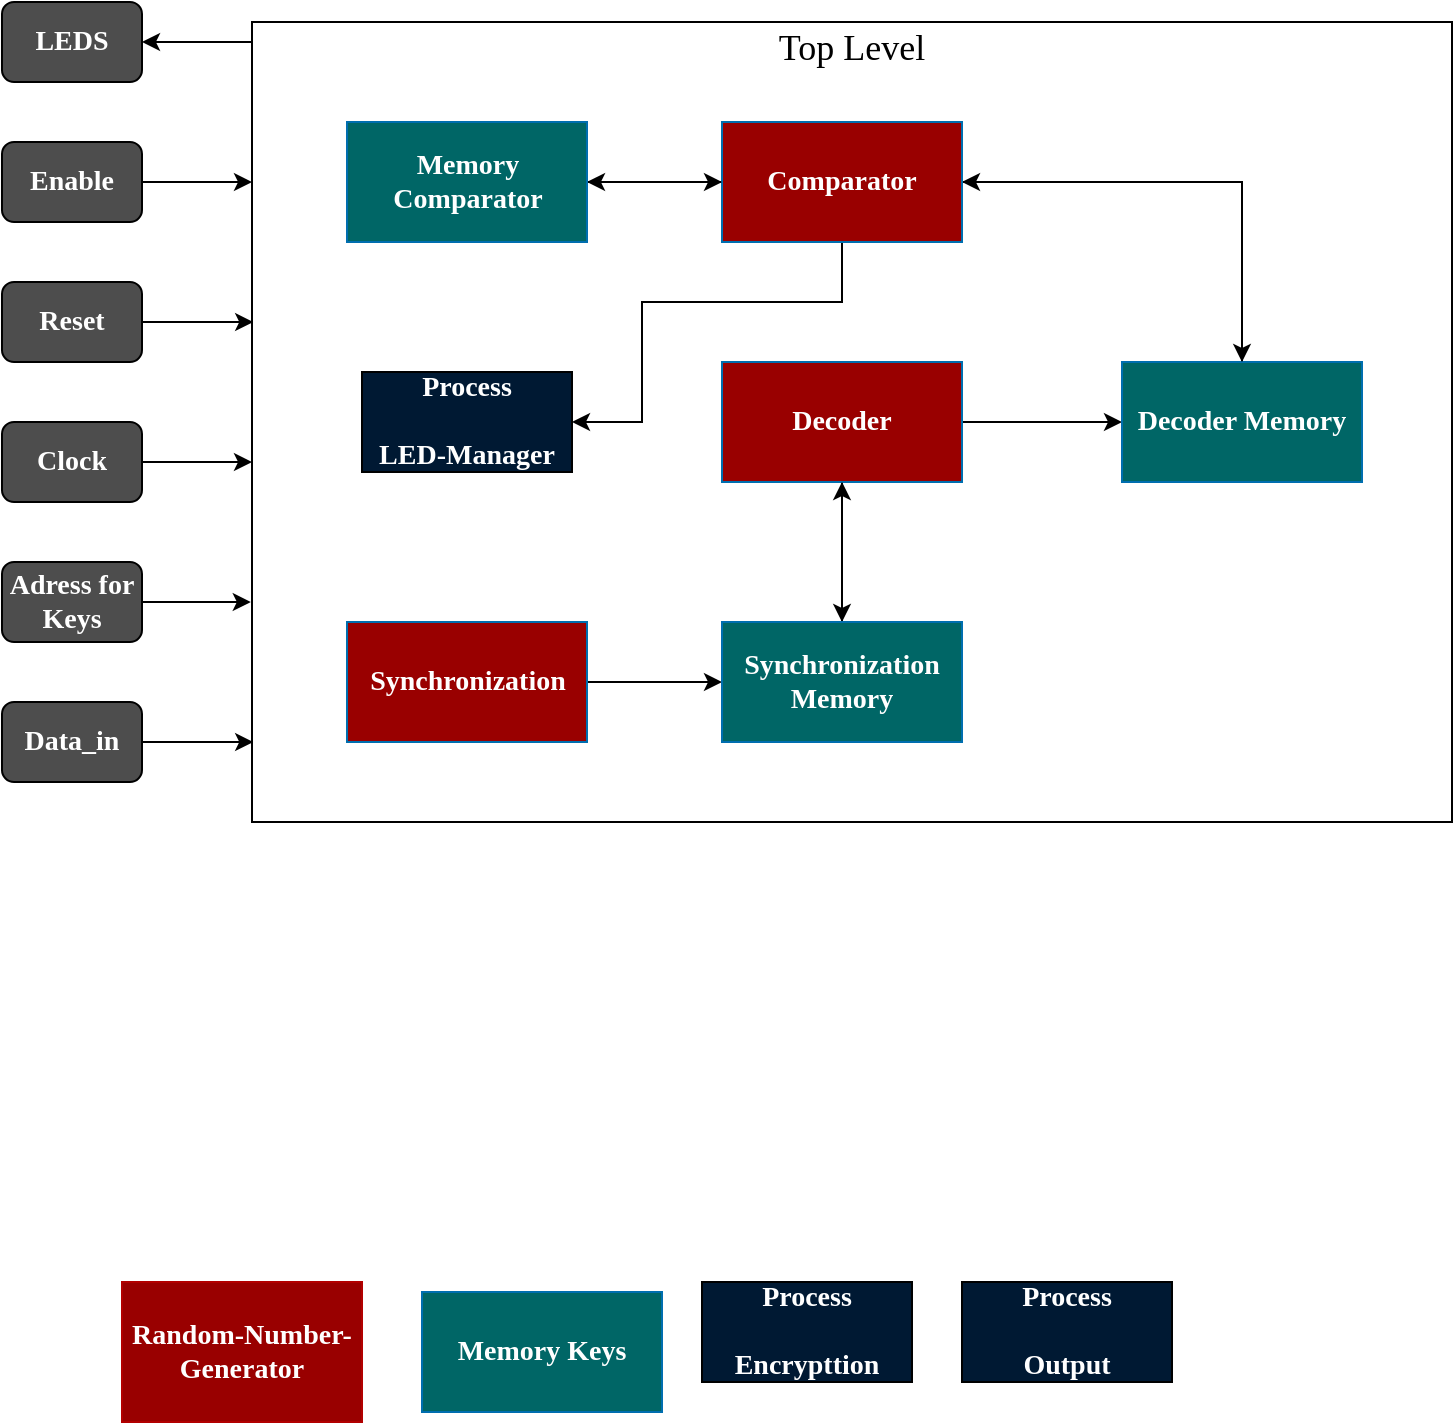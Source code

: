 <mxfile version="14.6.12" type="device"><diagram id="z2YcbnmGd4LxiWkma1zd" name="Page-1"><mxGraphModel dx="1363" dy="753" grid="1" gridSize="10" guides="1" tooltips="1" connect="1" arrows="1" fold="1" page="1" pageScale="1" pageWidth="827" pageHeight="1169" math="0" shadow="0"><root><mxCell id="0"/><mxCell id="1" parent="0"/><mxCell id="kYlilZv1slkfv3R3LlNx-1" value="&lt;font face=&quot;Times New Roman&quot; style=&quot;font-size: 18px&quot;&gt;Top Level&lt;/font&gt;&lt;br&gt;&lt;br&gt;&lt;br&gt;&lt;br&gt;&lt;br&gt;&lt;br&gt;&lt;br&gt;&lt;br&gt;&lt;br&gt;&lt;br&gt;&lt;br&gt;&lt;br&gt;&lt;br&gt;&lt;br&gt;&lt;br&gt;&lt;br&gt;&lt;br&gt;&lt;br&gt;&lt;br&gt;&lt;br&gt;&lt;br&gt;&lt;br&gt;&lt;br&gt;&lt;br&gt;&lt;br&gt;&lt;br&gt;&lt;br&gt;" style="rounded=0;whiteSpace=wrap;html=1;" vertex="1" parent="1"><mxGeometry x="195" y="70" width="600" height="400" as="geometry"/></mxCell><mxCell id="kYlilZv1slkfv3R3LlNx-35" style="edgeStyle=orthogonalEdgeStyle;rounded=0;orthogonalLoop=1;jettySize=auto;html=1;entryX=0;entryY=0.5;entryDx=0;entryDy=0;" edge="1" parent="1" source="kYlilZv1slkfv3R3LlNx-3" target="kYlilZv1slkfv3R3LlNx-31"><mxGeometry relative="1" as="geometry"/></mxCell><mxCell id="kYlilZv1slkfv3R3LlNx-3" value="&lt;font face=&quot;Times New Roman&quot; style=&quot;font-size: 14px&quot;&gt;&lt;b&gt;Synchronization&lt;/b&gt;&lt;/font&gt;" style="rounded=0;whiteSpace=wrap;html=1;strokeColor=#006EAF;fontColor=#ffffff;fillColor=#990000;" vertex="1" parent="1"><mxGeometry x="242.5" y="370" width="120" height="60" as="geometry"/></mxCell><mxCell id="kYlilZv1slkfv3R3LlNx-36" style="edgeStyle=orthogonalEdgeStyle;rounded=0;orthogonalLoop=1;jettySize=auto;html=1;" edge="1" parent="1" source="kYlilZv1slkfv3R3LlNx-5" target="kYlilZv1slkfv3R3LlNx-31"><mxGeometry relative="1" as="geometry"/></mxCell><mxCell id="kYlilZv1slkfv3R3LlNx-38" style="edgeStyle=orthogonalEdgeStyle;rounded=0;orthogonalLoop=1;jettySize=auto;html=1;entryX=0;entryY=0.5;entryDx=0;entryDy=0;" edge="1" parent="1" source="kYlilZv1slkfv3R3LlNx-5" target="kYlilZv1slkfv3R3LlNx-32"><mxGeometry relative="1" as="geometry"/></mxCell><mxCell id="kYlilZv1slkfv3R3LlNx-5" value="&lt;font face=&quot;Times New Roman&quot; style=&quot;font-size: 14px&quot;&gt;&lt;b&gt;Decoder&lt;/b&gt;&lt;/font&gt;" style="rounded=0;whiteSpace=wrap;html=1;strokeColor=#006EAF;fontColor=#ffffff;fillColor=#990000;" vertex="1" parent="1"><mxGeometry x="430" y="240" width="120" height="60" as="geometry"/></mxCell><mxCell id="kYlilZv1slkfv3R3LlNx-7" value="&lt;font face=&quot;Times New Roman&quot; style=&quot;font-size: 14px&quot;&gt;&lt;b&gt;Memory Keys&lt;/b&gt;&lt;/font&gt;" style="rounded=0;whiteSpace=wrap;html=1;strokeColor=#006EAF;fontColor=#ffffff;fillColor=#006666;" vertex="1" parent="1"><mxGeometry x="280" y="705" width="120" height="60" as="geometry"/></mxCell><mxCell id="kYlilZv1slkfv3R3LlNx-9" value="&lt;font face=&quot;Times New Roman&quot; style=&quot;font-size: 14px&quot;&gt;&lt;b&gt;Random-Number-&lt;br&gt;Generator&lt;/b&gt;&lt;/font&gt;" style="rounded=0;whiteSpace=wrap;html=1;strokeColor=#B20000;fontColor=#ffffff;fillColor=#990000;" vertex="1" parent="1"><mxGeometry x="130" y="700" width="120" height="70" as="geometry"/></mxCell><mxCell id="kYlilZv1slkfv3R3LlNx-11" value="&lt;font face=&quot;Times New Roman&quot; style=&quot;font-size: 14px&quot; color=&quot;#ffffff&quot;&gt;&lt;b&gt;&lt;font&gt;Process&lt;br&gt;&lt;/font&gt;&lt;br&gt;LED-Manager&lt;/b&gt;&lt;/font&gt;" style="rounded=0;whiteSpace=wrap;html=1;fillColor=#001933;" vertex="1" parent="1"><mxGeometry x="250" y="245" width="105" height="50" as="geometry"/></mxCell><mxCell id="kYlilZv1slkfv3R3LlNx-14" value="&lt;font style=&quot;font-size: 14px&quot; face=&quot;Times New Roman&quot; color=&quot;#ffffff&quot;&gt;&lt;b&gt;&lt;font&gt;Process&lt;br&gt;&lt;/font&gt;&lt;br&gt;Encrypttion&lt;/b&gt;&lt;/font&gt;" style="rounded=0;whiteSpace=wrap;html=1;fillColor=#001933;" vertex="1" parent="1"><mxGeometry x="420" y="700" width="105" height="50" as="geometry"/></mxCell><mxCell id="kYlilZv1slkfv3R3LlNx-15" value="&lt;font style=&quot;font-size: 14px&quot; face=&quot;Times New Roman&quot; color=&quot;#ffffff&quot;&gt;&lt;b&gt;&lt;font&gt;Process&lt;br&gt;&lt;/font&gt;&lt;br&gt;Output&lt;/b&gt;&lt;/font&gt;" style="rounded=0;whiteSpace=wrap;html=1;fillColor=#001933;" vertex="1" parent="1"><mxGeometry x="550" y="700" width="105" height="50" as="geometry"/></mxCell><mxCell id="kYlilZv1slkfv3R3LlNx-16" style="edgeStyle=orthogonalEdgeStyle;rounded=0;orthogonalLoop=1;jettySize=auto;html=1;entryX=-0.001;entryY=0.725;entryDx=0;entryDy=0;entryPerimeter=0;" edge="1" parent="1" source="kYlilZv1slkfv3R3LlNx-17" target="kYlilZv1slkfv3R3LlNx-1"><mxGeometry relative="1" as="geometry"><mxPoint x="196" y="359" as="targetPoint"/><Array as="points"/></mxGeometry></mxCell><mxCell id="kYlilZv1slkfv3R3LlNx-17" value="&lt;font color=&quot;#ffffff&quot; face=&quot;Times New Roman&quot; style=&quot;font-size: 14px&quot;&gt;&lt;b&gt;Adress for Keys&lt;/b&gt;&lt;/font&gt;" style="rounded=1;whiteSpace=wrap;html=1;fillColor=#4D4D4D;" vertex="1" parent="1"><mxGeometry x="70" y="340" width="70" height="40" as="geometry"/></mxCell><mxCell id="kYlilZv1slkfv3R3LlNx-18" style="edgeStyle=orthogonalEdgeStyle;rounded=0;orthogonalLoop=1;jettySize=auto;html=1;entryX=0;entryY=0.55;entryDx=0;entryDy=0;entryPerimeter=0;" edge="1" parent="1" source="kYlilZv1slkfv3R3LlNx-19" target="kYlilZv1slkfv3R3LlNx-1"><mxGeometry relative="1" as="geometry"/></mxCell><mxCell id="kYlilZv1slkfv3R3LlNx-19" value="&lt;font color=&quot;#ffffff&quot; face=&quot;Times New Roman&quot; style=&quot;font-size: 14px&quot;&gt;&lt;b&gt;Clock&lt;/b&gt;&lt;/font&gt;" style="rounded=1;whiteSpace=wrap;html=1;fillColor=#4D4D4D;" vertex="1" parent="1"><mxGeometry x="70" y="270" width="70" height="40" as="geometry"/></mxCell><mxCell id="kYlilZv1slkfv3R3LlNx-20" style="edgeStyle=orthogonalEdgeStyle;rounded=0;orthogonalLoop=1;jettySize=auto;html=1;entryX=0.001;entryY=0.375;entryDx=0;entryDy=0;entryPerimeter=0;" edge="1" parent="1" source="kYlilZv1slkfv3R3LlNx-21" target="kYlilZv1slkfv3R3LlNx-1"><mxGeometry relative="1" as="geometry"/></mxCell><mxCell id="kYlilZv1slkfv3R3LlNx-21" value="&lt;font color=&quot;#ffffff&quot; face=&quot;Times New Roman&quot; style=&quot;font-size: 14px&quot;&gt;&lt;b&gt;Reset&lt;/b&gt;&lt;/font&gt;" style="rounded=1;whiteSpace=wrap;html=1;fillColor=#4D4D4D;" vertex="1" parent="1"><mxGeometry x="70" y="200" width="70" height="40" as="geometry"/></mxCell><mxCell id="kYlilZv1slkfv3R3LlNx-22" style="edgeStyle=orthogonalEdgeStyle;rounded=0;orthogonalLoop=1;jettySize=auto;html=1;entryX=0;entryY=0.2;entryDx=0;entryDy=0;entryPerimeter=0;" edge="1" parent="1" source="kYlilZv1slkfv3R3LlNx-23" target="kYlilZv1slkfv3R3LlNx-1"><mxGeometry relative="1" as="geometry"><mxPoint x="190" y="150" as="targetPoint"/></mxGeometry></mxCell><mxCell id="kYlilZv1slkfv3R3LlNx-23" value="&lt;font color=&quot;#ffffff&quot; face=&quot;Times New Roman&quot; style=&quot;font-size: 14px&quot;&gt;&lt;b&gt;Enable&lt;/b&gt;&lt;/font&gt;" style="rounded=1;whiteSpace=wrap;html=1;fillColor=#4D4D4D;" vertex="1" parent="1"><mxGeometry x="70" y="130" width="70" height="40" as="geometry"/></mxCell><mxCell id="kYlilZv1slkfv3R3LlNx-24" value="&lt;font color=&quot;#ffffff&quot; face=&quot;Times New Roman&quot; style=&quot;font-size: 14px&quot;&gt;&lt;b&gt;LEDS&lt;/b&gt;&lt;/font&gt;" style="rounded=1;whiteSpace=wrap;html=1;fillColor=#4D4D4D;" vertex="1" parent="1"><mxGeometry x="70" y="60" width="70" height="40" as="geometry"/></mxCell><mxCell id="kYlilZv1slkfv3R3LlNx-25" value="" style="endArrow=classic;html=1;entryX=1;entryY=0.5;entryDx=0;entryDy=0;exitX=0;exitY=0.025;exitDx=0;exitDy=0;exitPerimeter=0;" edge="1" parent="1" source="kYlilZv1slkfv3R3LlNx-1" target="kYlilZv1slkfv3R3LlNx-24"><mxGeometry width="50" height="50" relative="1" as="geometry"><mxPoint x="194" y="80" as="sourcePoint"/><mxPoint x="260" y="160" as="targetPoint"/></mxGeometry></mxCell><mxCell id="kYlilZv1slkfv3R3LlNx-30" style="edgeStyle=orthogonalEdgeStyle;rounded=0;orthogonalLoop=1;jettySize=auto;html=1;entryX=0.001;entryY=0.9;entryDx=0;entryDy=0;entryPerimeter=0;" edge="1" parent="1" source="kYlilZv1slkfv3R3LlNx-28" target="kYlilZv1slkfv3R3LlNx-1"><mxGeometry relative="1" as="geometry"/></mxCell><mxCell id="kYlilZv1slkfv3R3LlNx-28" value="&lt;font color=&quot;#ffffff&quot; face=&quot;Times New Roman&quot; style=&quot;font-size: 14px&quot;&gt;&lt;b&gt;Data_in&lt;/b&gt;&lt;/font&gt;" style="rounded=1;whiteSpace=wrap;html=1;fillColor=#4D4D4D;" vertex="1" parent="1"><mxGeometry x="70" y="410" width="70" height="40" as="geometry"/></mxCell><mxCell id="kYlilZv1slkfv3R3LlNx-37" style="edgeStyle=orthogonalEdgeStyle;rounded=0;orthogonalLoop=1;jettySize=auto;html=1;entryX=0.5;entryY=1;entryDx=0;entryDy=0;" edge="1" parent="1" source="kYlilZv1slkfv3R3LlNx-31" target="kYlilZv1slkfv3R3LlNx-5"><mxGeometry relative="1" as="geometry"/></mxCell><mxCell id="kYlilZv1slkfv3R3LlNx-31" value="&lt;font face=&quot;Times New Roman&quot; style=&quot;font-size: 14px&quot;&gt;&lt;b&gt;Synchronization Memory&lt;/b&gt;&lt;/font&gt;" style="rounded=0;whiteSpace=wrap;html=1;strokeColor=#006EAF;fontColor=#ffffff;fillColor=#006666;" vertex="1" parent="1"><mxGeometry x="430" y="370" width="120" height="60" as="geometry"/></mxCell><mxCell id="kYlilZv1slkfv3R3LlNx-40" style="edgeStyle=orthogonalEdgeStyle;rounded=0;orthogonalLoop=1;jettySize=auto;html=1;entryX=1;entryY=0.5;entryDx=0;entryDy=0;" edge="1" parent="1" source="kYlilZv1slkfv3R3LlNx-32" target="kYlilZv1slkfv3R3LlNx-33"><mxGeometry relative="1" as="geometry"><Array as="points"><mxPoint x="690" y="150"/></Array></mxGeometry></mxCell><mxCell id="kYlilZv1slkfv3R3LlNx-32" value="&lt;font face=&quot;Times New Roman&quot; style=&quot;font-size: 14px&quot;&gt;&lt;b&gt;Decoder Memory&lt;/b&gt;&lt;/font&gt;" style="rounded=0;whiteSpace=wrap;html=1;strokeColor=#006EAF;fontColor=#ffffff;fillColor=#006666;" vertex="1" parent="1"><mxGeometry x="630" y="240" width="120" height="60" as="geometry"/></mxCell><mxCell id="kYlilZv1slkfv3R3LlNx-39" style="edgeStyle=orthogonalEdgeStyle;rounded=0;orthogonalLoop=1;jettySize=auto;html=1;" edge="1" parent="1" source="kYlilZv1slkfv3R3LlNx-33" target="kYlilZv1slkfv3R3LlNx-32"><mxGeometry relative="1" as="geometry"/></mxCell><mxCell id="kYlilZv1slkfv3R3LlNx-42" style="edgeStyle=orthogonalEdgeStyle;rounded=0;orthogonalLoop=1;jettySize=auto;html=1;" edge="1" parent="1" source="kYlilZv1slkfv3R3LlNx-33" target="kYlilZv1slkfv3R3LlNx-34"><mxGeometry relative="1" as="geometry"/></mxCell><mxCell id="kYlilZv1slkfv3R3LlNx-43" style="edgeStyle=orthogonalEdgeStyle;rounded=0;orthogonalLoop=1;jettySize=auto;html=1;" edge="1" parent="1" source="kYlilZv1slkfv3R3LlNx-33" target="kYlilZv1slkfv3R3LlNx-11"><mxGeometry relative="1" as="geometry"><Array as="points"><mxPoint x="490" y="210"/><mxPoint x="390" y="210"/><mxPoint x="390" y="270"/></Array></mxGeometry></mxCell><mxCell id="kYlilZv1slkfv3R3LlNx-33" value="&lt;font face=&quot;Times New Roman&quot; style=&quot;font-size: 14px&quot;&gt;&lt;b&gt;Comparator&lt;/b&gt;&lt;/font&gt;" style="rounded=0;whiteSpace=wrap;html=1;strokeColor=#006EAF;fontColor=#ffffff;fillColor=#990000;" vertex="1" parent="1"><mxGeometry x="430" y="120" width="120" height="60" as="geometry"/></mxCell><mxCell id="kYlilZv1slkfv3R3LlNx-41" style="edgeStyle=orthogonalEdgeStyle;rounded=0;orthogonalLoop=1;jettySize=auto;html=1;entryX=0;entryY=0.5;entryDx=0;entryDy=0;" edge="1" parent="1" source="kYlilZv1slkfv3R3LlNx-34" target="kYlilZv1slkfv3R3LlNx-33"><mxGeometry relative="1" as="geometry"><Array as="points"><mxPoint x="430" y="150"/></Array></mxGeometry></mxCell><mxCell id="kYlilZv1slkfv3R3LlNx-34" value="&lt;font face=&quot;Times New Roman&quot; style=&quot;font-size: 14px&quot;&gt;&lt;b&gt;Memory Comparator&lt;/b&gt;&lt;/font&gt;" style="rounded=0;whiteSpace=wrap;html=1;strokeColor=#006EAF;fontColor=#ffffff;fillColor=#006666;" vertex="1" parent="1"><mxGeometry x="242.5" y="120" width="120" height="60" as="geometry"/></mxCell></root></mxGraphModel></diagram></mxfile>
